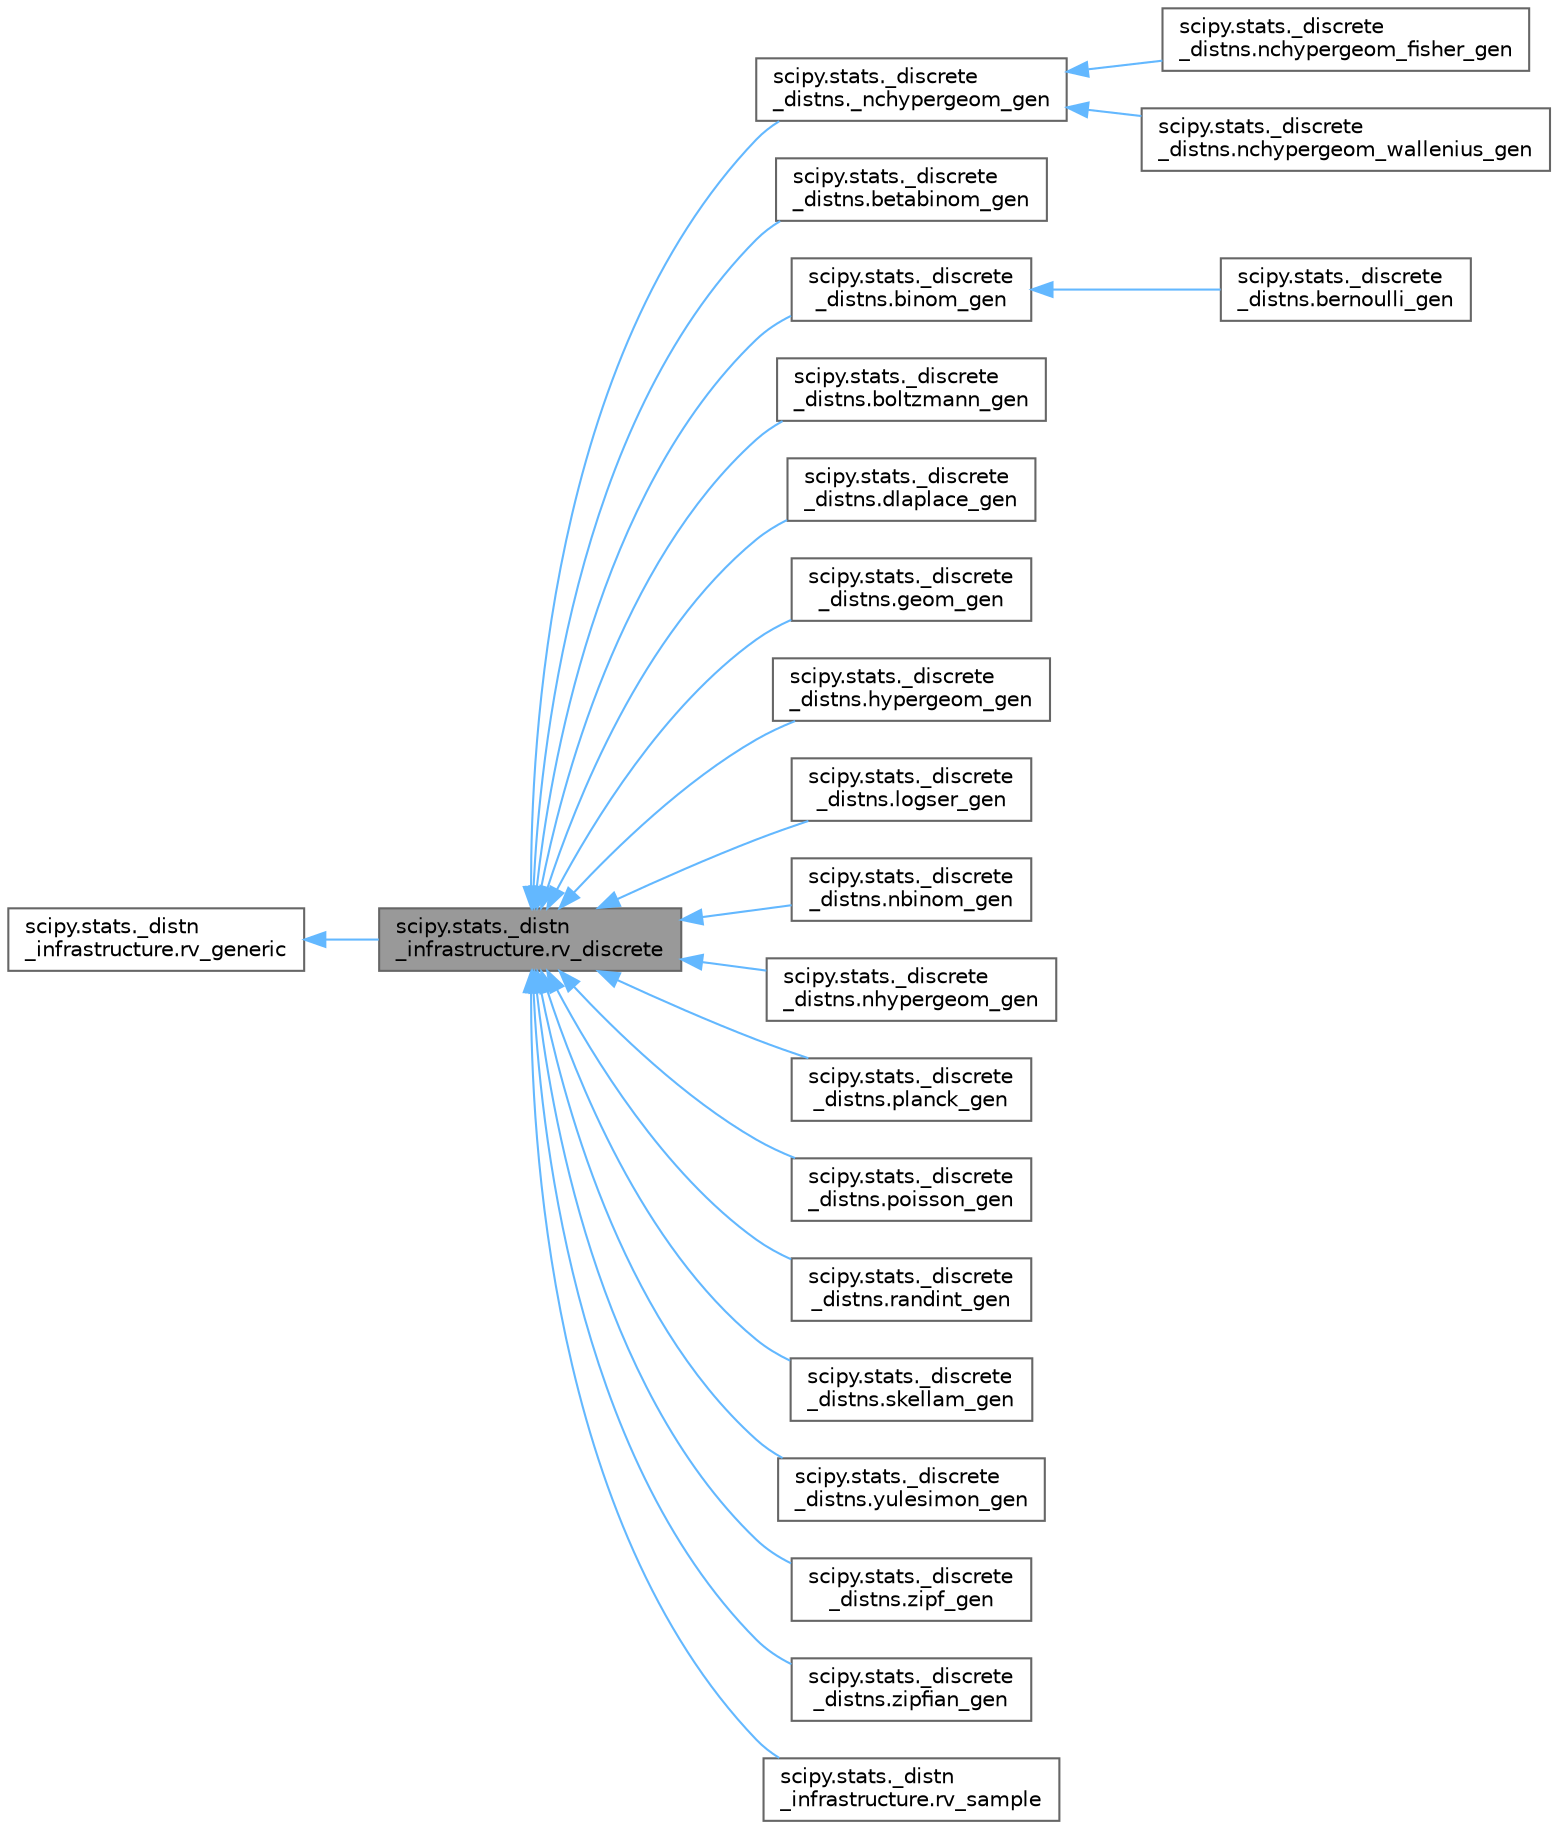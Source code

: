digraph "scipy.stats._distn_infrastructure.rv_discrete"
{
 // LATEX_PDF_SIZE
  bgcolor="transparent";
  edge [fontname=Helvetica,fontsize=10,labelfontname=Helvetica,labelfontsize=10];
  node [fontname=Helvetica,fontsize=10,shape=box,height=0.2,width=0.4];
  rankdir="LR";
  Node1 [id="Node000001",label="scipy.stats._distn\l_infrastructure.rv_discrete",height=0.2,width=0.4,color="gray40", fillcolor="grey60", style="filled", fontcolor="black",tooltip=" "];
  Node2 -> Node1 [id="edge1_Node000001_Node000002",dir="back",color="steelblue1",style="solid",tooltip=" "];
  Node2 [id="Node000002",label="scipy.stats._distn\l_infrastructure.rv_generic",height=0.2,width=0.4,color="gray40", fillcolor="white", style="filled",URL="$df/d75/classscipy_1_1stats_1_1__distn__infrastructure_1_1rv__generic.html",tooltip=" "];
  Node1 -> Node3 [id="edge2_Node000001_Node000003",dir="back",color="steelblue1",style="solid",tooltip=" "];
  Node3 [id="Node000003",label="scipy.stats._discrete\l_distns._nchypergeom_gen",height=0.2,width=0.4,color="gray40", fillcolor="white", style="filled",URL="$d1/df8/classscipy_1_1stats_1_1__discrete__distns_1_1__nchypergeom__gen.html",tooltip=" "];
  Node3 -> Node4 [id="edge3_Node000003_Node000004",dir="back",color="steelblue1",style="solid",tooltip=" "];
  Node4 [id="Node000004",label="scipy.stats._discrete\l_distns.nchypergeom_fisher_gen",height=0.2,width=0.4,color="gray40", fillcolor="white", style="filled",URL="$d1/dca/classscipy_1_1stats_1_1__discrete__distns_1_1nchypergeom__fisher__gen.html",tooltip=" "];
  Node3 -> Node5 [id="edge4_Node000003_Node000005",dir="back",color="steelblue1",style="solid",tooltip=" "];
  Node5 [id="Node000005",label="scipy.stats._discrete\l_distns.nchypergeom_wallenius_gen",height=0.2,width=0.4,color="gray40", fillcolor="white", style="filled",URL="$d2/d3d/classscipy_1_1stats_1_1__discrete__distns_1_1nchypergeom__wallenius__gen.html",tooltip=" "];
  Node1 -> Node6 [id="edge5_Node000001_Node000006",dir="back",color="steelblue1",style="solid",tooltip=" "];
  Node6 [id="Node000006",label="scipy.stats._discrete\l_distns.betabinom_gen",height=0.2,width=0.4,color="gray40", fillcolor="white", style="filled",URL="$d3/d5c/classscipy_1_1stats_1_1__discrete__distns_1_1betabinom__gen.html",tooltip=" "];
  Node1 -> Node7 [id="edge6_Node000001_Node000007",dir="back",color="steelblue1",style="solid",tooltip=" "];
  Node7 [id="Node000007",label="scipy.stats._discrete\l_distns.binom_gen",height=0.2,width=0.4,color="gray40", fillcolor="white", style="filled",URL="$d7/da2/classscipy_1_1stats_1_1__discrete__distns_1_1binom__gen.html",tooltip=" "];
  Node7 -> Node8 [id="edge7_Node000007_Node000008",dir="back",color="steelblue1",style="solid",tooltip=" "];
  Node8 [id="Node000008",label="scipy.stats._discrete\l_distns.bernoulli_gen",height=0.2,width=0.4,color="gray40", fillcolor="white", style="filled",URL="$d0/d6a/classscipy_1_1stats_1_1__discrete__distns_1_1bernoulli__gen.html",tooltip=" "];
  Node1 -> Node9 [id="edge8_Node000001_Node000009",dir="back",color="steelblue1",style="solid",tooltip=" "];
  Node9 [id="Node000009",label="scipy.stats._discrete\l_distns.boltzmann_gen",height=0.2,width=0.4,color="gray40", fillcolor="white", style="filled",URL="$d9/da6/classscipy_1_1stats_1_1__discrete__distns_1_1boltzmann__gen.html",tooltip=" "];
  Node1 -> Node10 [id="edge9_Node000001_Node000010",dir="back",color="steelblue1",style="solid",tooltip=" "];
  Node10 [id="Node000010",label="scipy.stats._discrete\l_distns.dlaplace_gen",height=0.2,width=0.4,color="gray40", fillcolor="white", style="filled",URL="$d6/d20/classscipy_1_1stats_1_1__discrete__distns_1_1dlaplace__gen.html",tooltip=" "];
  Node1 -> Node11 [id="edge10_Node000001_Node000011",dir="back",color="steelblue1",style="solid",tooltip=" "];
  Node11 [id="Node000011",label="scipy.stats._discrete\l_distns.geom_gen",height=0.2,width=0.4,color="gray40", fillcolor="white", style="filled",URL="$d1/d1b/classscipy_1_1stats_1_1__discrete__distns_1_1geom__gen.html",tooltip=" "];
  Node1 -> Node12 [id="edge11_Node000001_Node000012",dir="back",color="steelblue1",style="solid",tooltip=" "];
  Node12 [id="Node000012",label="scipy.stats._discrete\l_distns.hypergeom_gen",height=0.2,width=0.4,color="gray40", fillcolor="white", style="filled",URL="$d5/d3b/classscipy_1_1stats_1_1__discrete__distns_1_1hypergeom__gen.html",tooltip=" "];
  Node1 -> Node13 [id="edge12_Node000001_Node000013",dir="back",color="steelblue1",style="solid",tooltip=" "];
  Node13 [id="Node000013",label="scipy.stats._discrete\l_distns.logser_gen",height=0.2,width=0.4,color="gray40", fillcolor="white", style="filled",URL="$d5/dac/classscipy_1_1stats_1_1__discrete__distns_1_1logser__gen.html",tooltip=" "];
  Node1 -> Node14 [id="edge13_Node000001_Node000014",dir="back",color="steelblue1",style="solid",tooltip=" "];
  Node14 [id="Node000014",label="scipy.stats._discrete\l_distns.nbinom_gen",height=0.2,width=0.4,color="gray40", fillcolor="white", style="filled",URL="$dd/df1/classscipy_1_1stats_1_1__discrete__distns_1_1nbinom__gen.html",tooltip=" "];
  Node1 -> Node15 [id="edge14_Node000001_Node000015",dir="back",color="steelblue1",style="solid",tooltip=" "];
  Node15 [id="Node000015",label="scipy.stats._discrete\l_distns.nhypergeom_gen",height=0.2,width=0.4,color="gray40", fillcolor="white", style="filled",URL="$d0/d48/classscipy_1_1stats_1_1__discrete__distns_1_1nhypergeom__gen.html",tooltip=" "];
  Node1 -> Node16 [id="edge15_Node000001_Node000016",dir="back",color="steelblue1",style="solid",tooltip=" "];
  Node16 [id="Node000016",label="scipy.stats._discrete\l_distns.planck_gen",height=0.2,width=0.4,color="gray40", fillcolor="white", style="filled",URL="$dc/d78/classscipy_1_1stats_1_1__discrete__distns_1_1planck__gen.html",tooltip=" "];
  Node1 -> Node17 [id="edge16_Node000001_Node000017",dir="back",color="steelblue1",style="solid",tooltip=" "];
  Node17 [id="Node000017",label="scipy.stats._discrete\l_distns.poisson_gen",height=0.2,width=0.4,color="gray40", fillcolor="white", style="filled",URL="$d3/d49/classscipy_1_1stats_1_1__discrete__distns_1_1poisson__gen.html",tooltip=" "];
  Node1 -> Node18 [id="edge17_Node000001_Node000018",dir="back",color="steelblue1",style="solid",tooltip=" "];
  Node18 [id="Node000018",label="scipy.stats._discrete\l_distns.randint_gen",height=0.2,width=0.4,color="gray40", fillcolor="white", style="filled",URL="$df/d6c/classscipy_1_1stats_1_1__discrete__distns_1_1randint__gen.html",tooltip=" "];
  Node1 -> Node19 [id="edge18_Node000001_Node000019",dir="back",color="steelblue1",style="solid",tooltip=" "];
  Node19 [id="Node000019",label="scipy.stats._discrete\l_distns.skellam_gen",height=0.2,width=0.4,color="gray40", fillcolor="white", style="filled",URL="$d1/dfb/classscipy_1_1stats_1_1__discrete__distns_1_1skellam__gen.html",tooltip=" "];
  Node1 -> Node20 [id="edge19_Node000001_Node000020",dir="back",color="steelblue1",style="solid",tooltip=" "];
  Node20 [id="Node000020",label="scipy.stats._discrete\l_distns.yulesimon_gen",height=0.2,width=0.4,color="gray40", fillcolor="white", style="filled",URL="$df/d67/classscipy_1_1stats_1_1__discrete__distns_1_1yulesimon__gen.html",tooltip=" "];
  Node1 -> Node21 [id="edge20_Node000001_Node000021",dir="back",color="steelblue1",style="solid",tooltip=" "];
  Node21 [id="Node000021",label="scipy.stats._discrete\l_distns.zipf_gen",height=0.2,width=0.4,color="gray40", fillcolor="white", style="filled",URL="$d3/d25/classscipy_1_1stats_1_1__discrete__distns_1_1zipf__gen.html",tooltip=" "];
  Node1 -> Node22 [id="edge21_Node000001_Node000022",dir="back",color="steelblue1",style="solid",tooltip=" "];
  Node22 [id="Node000022",label="scipy.stats._discrete\l_distns.zipfian_gen",height=0.2,width=0.4,color="gray40", fillcolor="white", style="filled",URL="$d6/d17/classscipy_1_1stats_1_1__discrete__distns_1_1zipfian__gen.html",tooltip=" "];
  Node1 -> Node23 [id="edge22_Node000001_Node000023",dir="back",color="steelblue1",style="solid",tooltip=" "];
  Node23 [id="Node000023",label="scipy.stats._distn\l_infrastructure.rv_sample",height=0.2,width=0.4,color="gray40", fillcolor="white", style="filled",URL="$dd/d06/classscipy_1_1stats_1_1__distn__infrastructure_1_1rv__sample.html",tooltip=" "];
}
